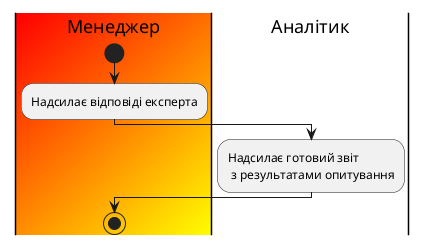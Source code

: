 @startuml
|#Red/Yellow|Менеджер|
start
:Надсилає відповіді експерта;
|Аналітик|
:Надсилає готовий звіт\n з результатами опитування; 

|Менеджер|

stop
@enduml
